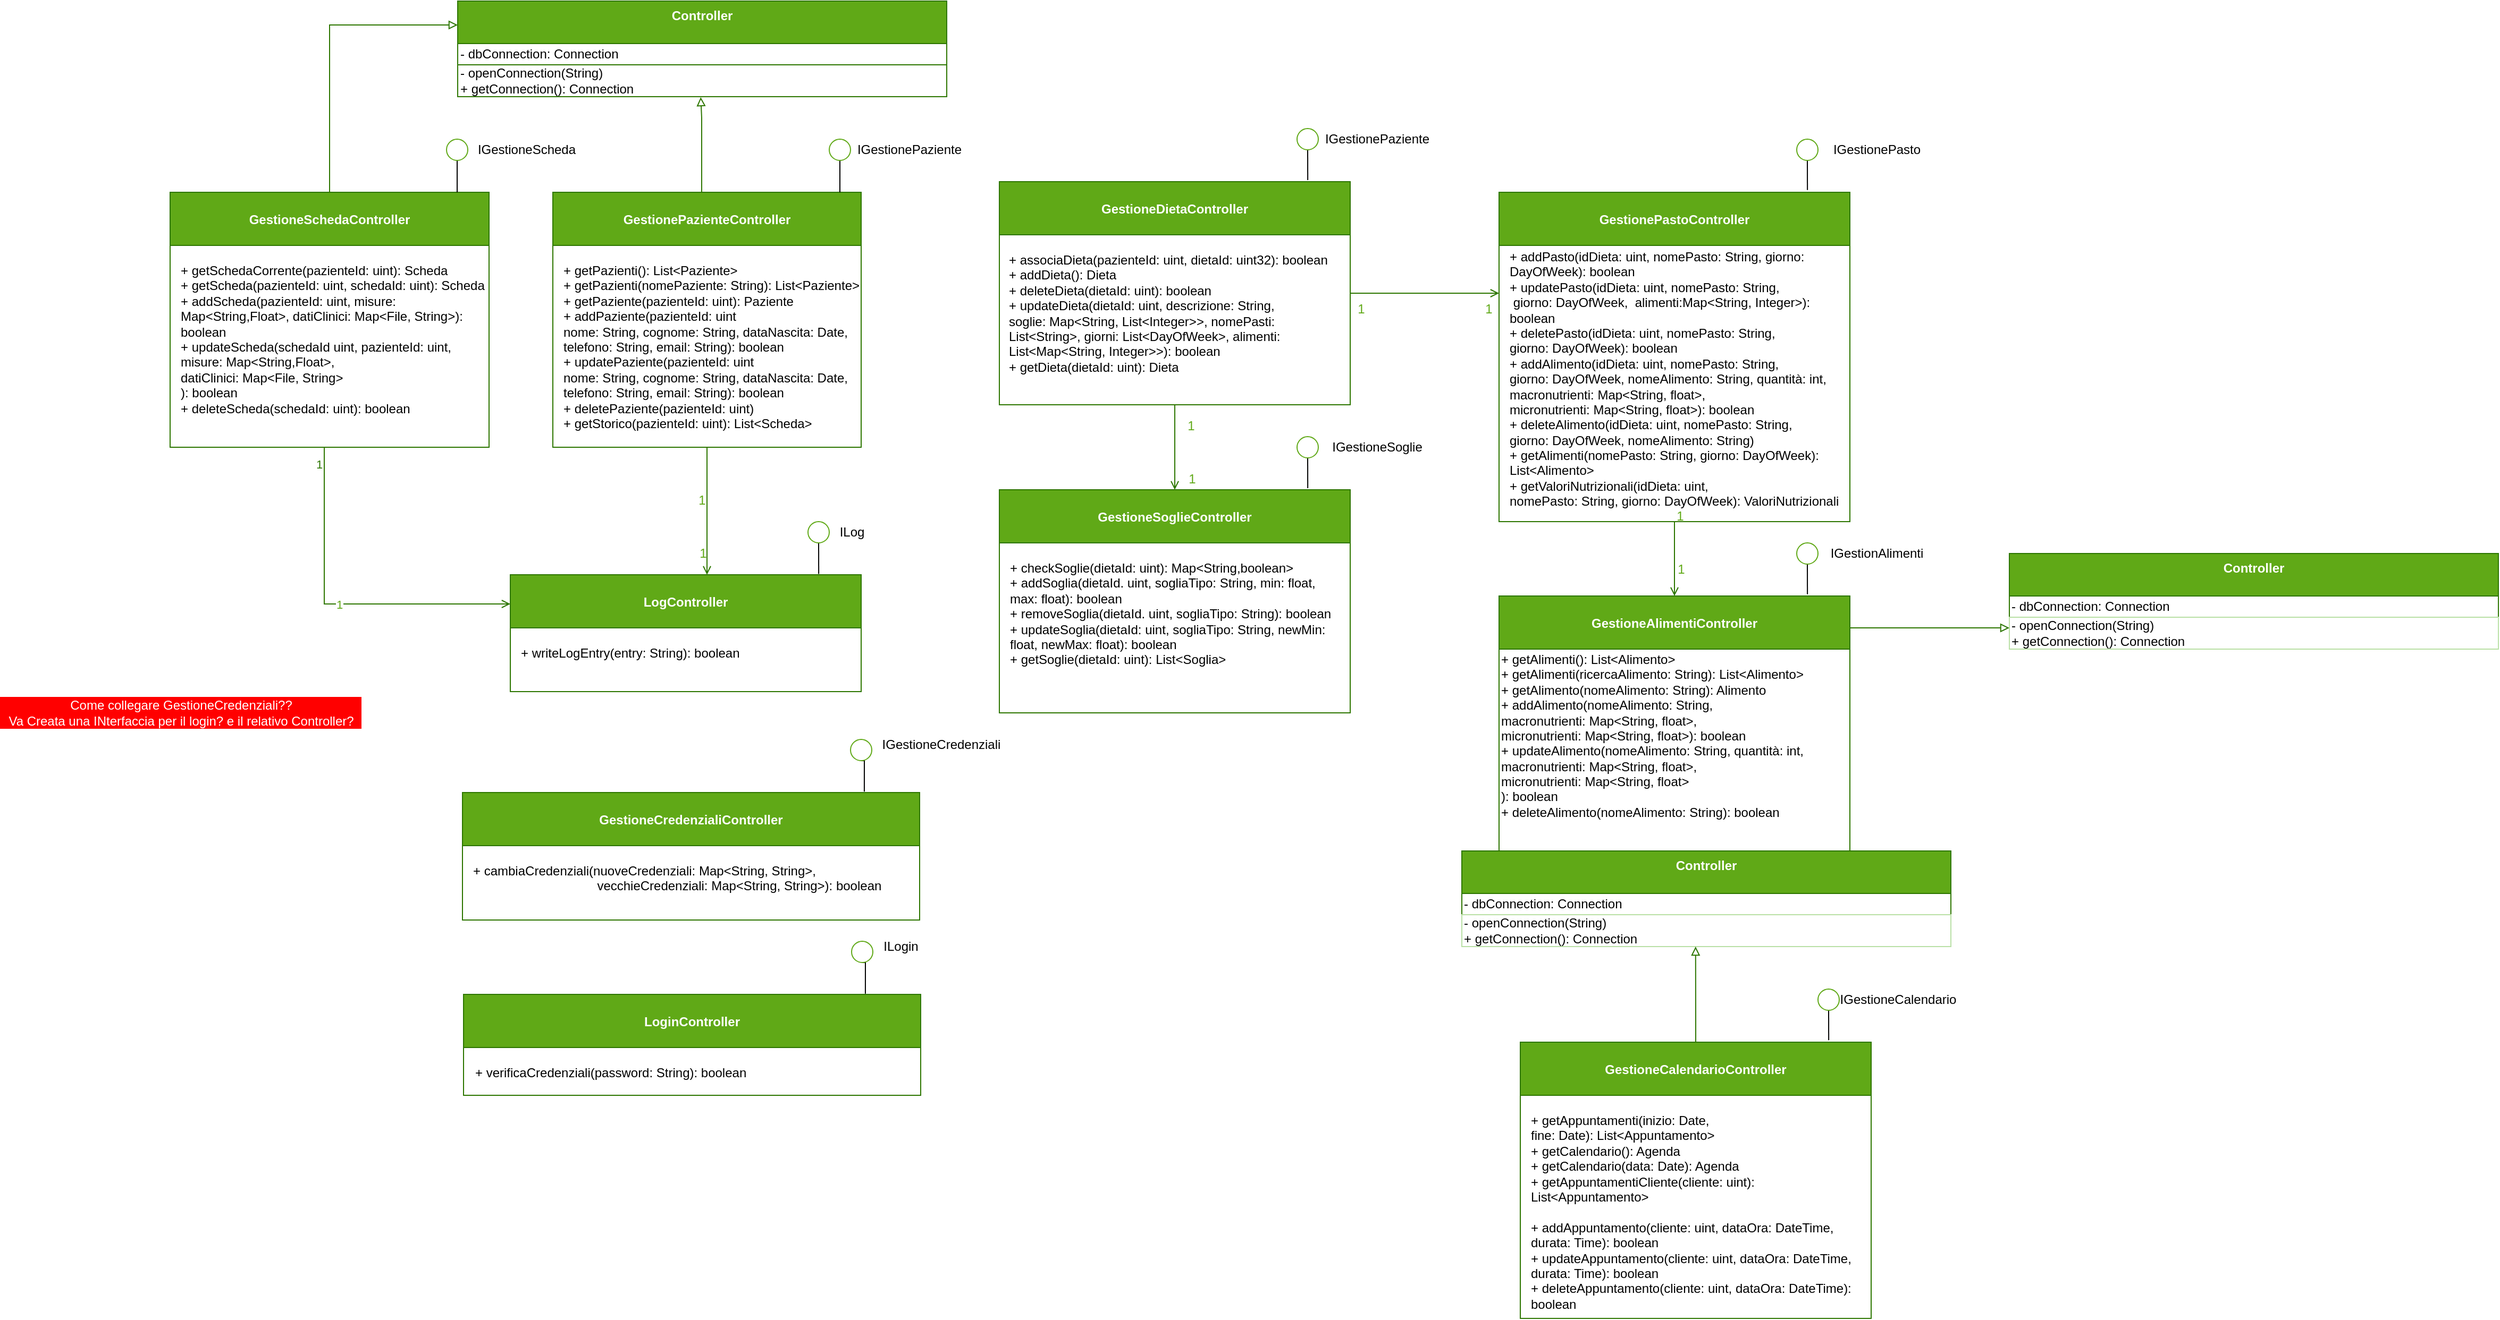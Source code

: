 <mxfile version="18.0.6" type="device"><diagram id="CF-CN9mxn05kVz-OpUtG" name="Page-1"><mxGraphModel dx="1038" dy="641" grid="1" gridSize="10" guides="1" tooltips="1" connect="1" arrows="1" fold="1" page="1" pageScale="1" pageWidth="827" pageHeight="1169" math="0" shadow="0"><root><mxCell id="0"/><mxCell id="1" parent="0"/><mxCell id="FOJrytY2DfbkEqAt99OM-229" value="Controller" style="swimlane;fontStyle=1;align=center;verticalAlign=top;childLayout=stackLayout;horizontal=1;startSize=40;horizontalStack=0;resizeParent=1;resizeParentMax=0;resizeLast=0;collapsible=1;marginBottom=0;fillColor=#60a917;strokeColor=#2D7600;fontColor=#ffffff;" parent="1" vertex="1"><mxGeometry x="720.5" y="340" width="460" height="90" as="geometry"/></mxCell><mxCell id="FOJrytY2DfbkEqAt99OM-230" value="- dbConnection: Connection" style="text;html=1;align=left;verticalAlign=middle;resizable=0;points=[];autosize=1;strokeColor=none;fillColor=none;" parent="FOJrytY2DfbkEqAt99OM-229" vertex="1"><mxGeometry y="40" width="460" height="20" as="geometry"/></mxCell><mxCell id="FOJrytY2DfbkEqAt99OM-231" value="- openConnection(String)&lt;br&gt;+ getConnection(): Connection" style="text;html=1;align=left;verticalAlign=middle;resizable=0;points=[];autosize=1;strokeColor=#2D7600;fillColor=none;" parent="FOJrytY2DfbkEqAt99OM-229" vertex="1"><mxGeometry y="60" width="460" height="30" as="geometry"/></mxCell><mxCell id="FOJrytY2DfbkEqAt99OM-232" value="" style="group" parent="1" vertex="1" connectable="0"><mxGeometry x="1230" y="460" width="410" height="260" as="geometry"/></mxCell><mxCell id="FOJrytY2DfbkEqAt99OM-233" value="GestioneDietaController" style="swimlane;startSize=50;fillColor=#60a917;strokeColor=#2D7600;fontColor=#ffffff;" parent="FOJrytY2DfbkEqAt99OM-232" vertex="1"><mxGeometry y="50" width="330" height="210" as="geometry"/></mxCell><mxCell id="FOJrytY2DfbkEqAt99OM-234" value="+ associaDieta(pazienteId: uint, dietaId: uint32): boolean&lt;br&gt;+ addDieta(): Dieta&lt;br&gt;+ deleteDieta(dietaId: uint): boolean&lt;br&gt;&lt;div&gt;+ updateDieta(dietaId: uint, descrizione: String,&amp;nbsp;&lt;/div&gt;&lt;div&gt;soglie: Map&amp;lt;String, List&amp;lt;Integer&amp;gt;&amp;gt;, nomePasti: List&amp;lt;String&amp;gt;, giorni: List&amp;lt;DayOfWeek&amp;gt;, alimenti: List&amp;lt;Map&amp;lt;String, Integer&amp;gt;&amp;gt;): boolean&lt;/div&gt;&lt;div&gt;+ getDieta(dietaId: uint): Dieta&lt;br&gt;&lt;/div&gt;" style="text;whiteSpace=wrap;html=1;" parent="FOJrytY2DfbkEqAt99OM-233" vertex="1"><mxGeometry x="7" y="60" width="312" height="30" as="geometry"/></mxCell><mxCell id="FOJrytY2DfbkEqAt99OM-235" style="edgeStyle=orthogonalEdgeStyle;rounded=0;orthogonalLoop=1;jettySize=auto;html=1;exitX=0.5;exitY=1;exitDx=0;exitDy=0;entryX=0.879;entryY=-0.007;entryDx=0;entryDy=0;entryPerimeter=0;endArrow=none;endFill=0;" parent="FOJrytY2DfbkEqAt99OM-232" source="FOJrytY2DfbkEqAt99OM-236" target="FOJrytY2DfbkEqAt99OM-233" edge="1"><mxGeometry relative="1" as="geometry"/></mxCell><mxCell id="FOJrytY2DfbkEqAt99OM-236" value="" style="ellipse;whiteSpace=wrap;html=1;aspect=fixed;strokeColor=#60A917;" parent="FOJrytY2DfbkEqAt99OM-232" vertex="1"><mxGeometry x="280" width="20" height="20" as="geometry"/></mxCell><mxCell id="FOJrytY2DfbkEqAt99OM-237" value="IGestionePaziente" style="text;html=1;align=center;verticalAlign=middle;resizable=0;points=[];autosize=1;strokeColor=none;fillColor=none;" parent="FOJrytY2DfbkEqAt99OM-232" vertex="1"><mxGeometry x="300" width="110" height="20" as="geometry"/></mxCell><mxCell id="FOJrytY2DfbkEqAt99OM-238" value="" style="group" parent="1" vertex="1" connectable="0"><mxGeometry x="810" y="470" width="390" height="320" as="geometry"/></mxCell><mxCell id="FOJrytY2DfbkEqAt99OM-239" value="GestionePazienteController" style="swimlane;startSize=50;fillColor=#60a917;strokeColor=#2D7600;fontColor=#ffffff;" parent="FOJrytY2DfbkEqAt99OM-238" vertex="1"><mxGeometry y="50" width="290" height="240" as="geometry"/></mxCell><mxCell id="FOJrytY2DfbkEqAt99OM-240" value="&lt;div&gt;+ getPazienti(): List&amp;lt;Paziente&amp;gt;&lt;/div&gt;&lt;div&gt;+ getPazienti(nomePaziente: String): List&amp;lt;Paziente&amp;gt;&lt;/div&gt;&lt;div&gt;+ getPaziente(pazienteId: uint): Paziente&lt;/div&gt;&lt;div&gt;+ addPaziente(pazienteId: uint&lt;/div&gt;nome: String, cognome: String, dataNascita: Date, telefono: String, email: String&lt;span style=&quot;background-color: initial;&quot;&gt;): boolean&lt;/span&gt;&lt;br&gt;&lt;div&gt;+ updatePaziente(&lt;span style=&quot;background-color: initial;&quot;&gt;pazienteId: uint&lt;/span&gt;&lt;br&gt;nome: String, cognome: String, dataNascita: Date, telefono: String, email: String): boolean&lt;/div&gt;&lt;div&gt;+ deletePaziente(pazienteId: uint)&lt;/div&gt;&lt;div&gt;+ getStorico(pazienteId: uint): List&amp;lt;Scheda&amp;gt;&lt;/div&gt;" style="text;whiteSpace=wrap;html=1;" parent="FOJrytY2DfbkEqAt99OM-239" vertex="1"><mxGeometry x="8" y="60" width="290" height="30" as="geometry"/></mxCell><mxCell id="FOJrytY2DfbkEqAt99OM-241" style="edgeStyle=orthogonalEdgeStyle;rounded=0;orthogonalLoop=1;jettySize=auto;html=1;exitX=0.5;exitY=1;exitDx=0;exitDy=0;endArrow=none;endFill=0;" parent="FOJrytY2DfbkEqAt99OM-238" source="FOJrytY2DfbkEqAt99OM-242" edge="1"><mxGeometry relative="1" as="geometry"><mxPoint x="270" y="50" as="targetPoint"/></mxGeometry></mxCell><mxCell id="FOJrytY2DfbkEqAt99OM-242" value="" style="ellipse;whiteSpace=wrap;html=1;aspect=fixed;strokeColor=#60A917;" parent="FOJrytY2DfbkEqAt99OM-238" vertex="1"><mxGeometry x="260" width="20" height="20" as="geometry"/></mxCell><mxCell id="FOJrytY2DfbkEqAt99OM-243" value="IGestionePaziente" style="text;html=1;align=center;verticalAlign=middle;resizable=0;points=[];autosize=1;strokeColor=none;fillColor=none;" parent="FOJrytY2DfbkEqAt99OM-238" vertex="1"><mxGeometry x="280" width="110" height="20" as="geometry"/></mxCell><mxCell id="FOJrytY2DfbkEqAt99OM-244" value="" style="group" parent="1" vertex="1" connectable="0"><mxGeometry x="1230" y="750" width="410" height="260" as="geometry"/></mxCell><mxCell id="FOJrytY2DfbkEqAt99OM-245" value="GestioneSoglieController" style="swimlane;startSize=50;fillColor=#60a917;strokeColor=#2D7600;fontColor=#ffffff;" parent="FOJrytY2DfbkEqAt99OM-244" vertex="1"><mxGeometry y="50" width="330" height="210" as="geometry"/></mxCell><mxCell id="FOJrytY2DfbkEqAt99OM-246" value="+ checkSoglie(dietaId: uint): Map&amp;lt;String,boolean&amp;gt;&lt;br&gt;&lt;div&gt;+ addSoglia(dietaId. uint, sogliaTipo: String, min: float, max: float): boolean&lt;/div&gt;&lt;div&gt;+ removeSoglia(dietaId. uint, sogliaTipo: String): boolean&lt;/div&gt;&lt;div&gt;+ updateSoglia(dietaId: uint, sogliaTipo: String, newMin: float, newMax: float): boolean&lt;br&gt;+ getSoglie(dietaId: uint): List&amp;lt;Soglia&amp;gt;&lt;/div&gt;" style="text;whiteSpace=wrap;html=1;" parent="FOJrytY2DfbkEqAt99OM-245" vertex="1"><mxGeometry x="8" y="60" width="312" height="30" as="geometry"/></mxCell><mxCell id="FOJrytY2DfbkEqAt99OM-247" style="edgeStyle=orthogonalEdgeStyle;rounded=0;orthogonalLoop=1;jettySize=auto;html=1;exitX=0.5;exitY=1;exitDx=0;exitDy=0;entryX=0.879;entryY=-0.007;entryDx=0;entryDy=0;entryPerimeter=0;endArrow=none;endFill=0;" parent="FOJrytY2DfbkEqAt99OM-244" source="FOJrytY2DfbkEqAt99OM-248" target="FOJrytY2DfbkEqAt99OM-245" edge="1"><mxGeometry relative="1" as="geometry"/></mxCell><mxCell id="FOJrytY2DfbkEqAt99OM-248" value="" style="ellipse;whiteSpace=wrap;html=1;aspect=fixed;strokeColor=#60A917;" parent="FOJrytY2DfbkEqAt99OM-244" vertex="1"><mxGeometry x="280" width="20" height="20" as="geometry"/></mxCell><mxCell id="FOJrytY2DfbkEqAt99OM-249" value="IGestioneSoglie" style="text;html=1;align=center;verticalAlign=middle;resizable=0;points=[];autosize=1;strokeColor=none;fillColor=none;" parent="FOJrytY2DfbkEqAt99OM-244" vertex="1"><mxGeometry x="305" width="100" height="20" as="geometry"/></mxCell><mxCell id="FOJrytY2DfbkEqAt99OM-250" value="" style="group" parent="1" vertex="1" connectable="0"><mxGeometry x="1700" y="470" width="480" height="360" as="geometry"/></mxCell><mxCell id="FOJrytY2DfbkEqAt99OM-251" value="GestionePastoController" style="swimlane;startSize=50;fillColor=#60a917;strokeColor=#2D7600;fontColor=#ffffff;" parent="FOJrytY2DfbkEqAt99OM-250" vertex="1"><mxGeometry y="50" width="330" height="310" as="geometry"/></mxCell><mxCell id="FOJrytY2DfbkEqAt99OM-252" value="&lt;div&gt;&lt;span style=&quot;&quot;&gt;+ addPasto(idDieta: uint, nomePasto: String, giorno: DayOfWeek): boolean&lt;/span&gt;&lt;/div&gt;&lt;div&gt;&lt;span style=&quot;&quot;&gt;+ updatePasto(idDieta: uint, nomePasto: String,&lt;/span&gt;&lt;/div&gt;&lt;div&gt;&lt;span style=&quot;&quot;&gt;&amp;nbsp;giorno: DayOfWeek,&amp;nbsp; alimenti:Map&amp;lt;String, Integer&amp;gt;): boolean&lt;br&gt;&lt;/span&gt;&lt;/div&gt;&lt;span style=&quot;&quot;&gt;+ deletePasto(idDieta: uint, nomePasto: String, &lt;br&gt;giorno: DayOfWeek): boolean&lt;/span&gt;&lt;br style=&quot;padding: 0px; margin: 0px;&quot;&gt;&lt;span style=&quot;&quot;&gt;+ addAlimento(idDieta: uint, nomePasto: String, &lt;br&gt;giorno: DayOfWeek,&amp;nbsp;&lt;/span&gt;&lt;span style=&quot;&quot;&gt;nomeAlimento: String, quantità: int,&lt;br&gt;&lt;/span&gt;&lt;span style=&quot;&quot;&gt;macronutrienti: Map&amp;lt;String, float&amp;gt;,&lt;/span&gt;&lt;br style=&quot;&quot;&gt;&lt;span style=&quot;&quot;&gt;micronutrienti: Map&amp;lt;String, float&amp;gt;&lt;/span&gt;&lt;span style=&quot;&quot;&gt;): boolean&lt;/span&gt;&lt;br style=&quot;padding: 0px; margin: 0px;&quot;&gt;&lt;span style=&quot;&quot;&gt;+ deleteAlimento(idDieta: uint, nomePasto: String,&lt;br&gt;&lt;/span&gt;giorno: DayOfWeek,&amp;nbsp;&lt;span style=&quot;&quot;&gt;nomeAlimento: String)&lt;br&gt;+ getAlimenti(nomePasto: String, giorno: DayOfWeek): List&amp;lt;Alimento&amp;gt;&lt;/span&gt;&lt;br style=&quot;padding: 0px; margin: 0px;&quot;&gt;&lt;span style=&quot;&quot;&gt;+ getValoriNutrizionali(idDieta: uint,&lt;/span&gt;&lt;br style=&quot;padding: 0px; margin: 0px;&quot;&gt;&lt;span style=&quot;&quot;&gt;nomePasto: String, giorno: DayOfWeek): ValoriNutrizionali&lt;/span&gt;" style="text;whiteSpace=wrap;html=1;" parent="FOJrytY2DfbkEqAt99OM-251" vertex="1"><mxGeometry x="8" y="47" width="312" height="30" as="geometry"/></mxCell><mxCell id="FOJrytY2DfbkEqAt99OM-253" style="edgeStyle=orthogonalEdgeStyle;rounded=0;orthogonalLoop=1;jettySize=auto;html=1;exitX=0.5;exitY=1;exitDx=0;exitDy=0;entryX=0.879;entryY=-0.007;entryDx=0;entryDy=0;entryPerimeter=0;endArrow=none;endFill=0;" parent="FOJrytY2DfbkEqAt99OM-250" source="FOJrytY2DfbkEqAt99OM-254" target="FOJrytY2DfbkEqAt99OM-251" edge="1"><mxGeometry relative="1" as="geometry"/></mxCell><mxCell id="FOJrytY2DfbkEqAt99OM-254" value="" style="ellipse;whiteSpace=wrap;html=1;aspect=fixed;strokeColor=#60A917;" parent="FOJrytY2DfbkEqAt99OM-250" vertex="1"><mxGeometry x="280" width="20" height="20" as="geometry"/></mxCell><mxCell id="FOJrytY2DfbkEqAt99OM-255" value="IGestionePasto" style="text;html=1;align=center;verticalAlign=middle;resizable=0;points=[];autosize=1;strokeColor=none;fillColor=none;" parent="FOJrytY2DfbkEqAt99OM-250" vertex="1"><mxGeometry x="305" width="100" height="20" as="geometry"/></mxCell><mxCell id="FOJrytY2DfbkEqAt99OM-256" value="" style="group" parent="1" vertex="1" connectable="0"><mxGeometry x="1700" y="850" width="410" height="291" as="geometry"/></mxCell><mxCell id="FOJrytY2DfbkEqAt99OM-257" value="GestioneAlimentiController" style="swimlane;startSize=50;fillColor=#60a917;strokeColor=#2D7600;fontColor=#ffffff;" parent="FOJrytY2DfbkEqAt99OM-256" vertex="1"><mxGeometry y="50" width="330" height="241" as="geometry"/></mxCell><mxCell id="FOJrytY2DfbkEqAt99OM-258" value="+ getAlimenti(): List&amp;lt;Alimento&amp;gt;&lt;br style=&quot;padding: 0px; margin: 0px;&quot;&gt;+ getAlimenti(ricercaAlimento: String): List&amp;lt;Alimento&amp;gt;&lt;br style=&quot;padding: 0px; margin: 0px;&quot;&gt;+ getAlimento(nomeAlimento: String): Alimento&lt;br style=&quot;padding: 0px; margin: 0px;&quot;&gt;+ addAlimento(nomeAlimento: String,&lt;br&gt;macronutrienti: Map&amp;lt;String, float&amp;gt;, &lt;br&gt;micronutrienti: Map&amp;lt;String, float&amp;gt;): boolean&lt;br style=&quot;padding: 0px; margin: 0px;&quot;&gt;+ updateAlimento(nomeAlimento: String, quantità: int,&lt;br&gt;macronutrienti: Map&amp;lt;String, float&amp;gt;,&lt;br&gt;micronutrienti: Map&amp;lt;String, float&amp;gt;&lt;br&gt;): boolean&lt;br style=&quot;padding: 0px; margin: 0px;&quot;&gt;+ deleteAlimento(nomeAlimento: String): boolean&lt;div style=&quot;padding: 0px; margin: 0px;&quot;&gt;&lt;br style=&quot;padding: 0px; margin: 0px;&quot;&gt;&lt;/div&gt;&lt;div style=&quot;padding: 0px; margin: 0px;&quot;&gt;&lt;br style=&quot;padding: 0px; margin: 0px;&quot;&gt;&lt;/div&gt;" style="text;html=1;align=left;verticalAlign=middle;resizable=0;points=[];autosize=1;strokeColor=none;fillColor=none;" parent="FOJrytY2DfbkEqAt99OM-257" vertex="1"><mxGeometry y="51" width="300" height="190" as="geometry"/></mxCell><mxCell id="FOJrytY2DfbkEqAt99OM-259" style="edgeStyle=orthogonalEdgeStyle;rounded=0;orthogonalLoop=1;jettySize=auto;html=1;exitX=0.5;exitY=1;exitDx=0;exitDy=0;entryX=0.879;entryY=-0.007;entryDx=0;entryDy=0;entryPerimeter=0;endArrow=none;endFill=0;" parent="FOJrytY2DfbkEqAt99OM-256" source="FOJrytY2DfbkEqAt99OM-260" target="FOJrytY2DfbkEqAt99OM-257" edge="1"><mxGeometry relative="1" as="geometry"/></mxCell><mxCell id="FOJrytY2DfbkEqAt99OM-260" value="" style="ellipse;whiteSpace=wrap;html=1;aspect=fixed;strokeColor=#60A917;" parent="FOJrytY2DfbkEqAt99OM-256" vertex="1"><mxGeometry x="280" width="20" height="20" as="geometry"/></mxCell><mxCell id="FOJrytY2DfbkEqAt99OM-261" value="IGestionAlimenti" style="text;html=1;align=center;verticalAlign=middle;resizable=0;points=[];autosize=1;strokeColor=none;fillColor=none;" parent="FOJrytY2DfbkEqAt99OM-256" vertex="1"><mxGeometry x="305" width="100" height="20" as="geometry"/></mxCell><mxCell id="FOJrytY2DfbkEqAt99OM-262" value="" style="group" parent="FOJrytY2DfbkEqAt99OM-256" vertex="1" connectable="0"><mxGeometry x="160" y="-35" width="21" height="70" as="geometry"/></mxCell><mxCell id="FOJrytY2DfbkEqAt99OM-263" style="edgeStyle=orthogonalEdgeStyle;rounded=0;orthogonalLoop=1;jettySize=auto;html=1;exitX=0.5;exitY=1;exitDx=0;exitDy=0;entryX=0.5;entryY=0;entryDx=0;entryDy=0;endArrow=open;endFill=0;fillColor=#60a917;strokeColor=#2D7600;" parent="FOJrytY2DfbkEqAt99OM-262" source="FOJrytY2DfbkEqAt99OM-233" target="FOJrytY2DfbkEqAt99OM-245" edge="1"><mxGeometry relative="1" as="geometry"/></mxCell><mxCell id="FOJrytY2DfbkEqAt99OM-264" value="&lt;font color=&quot;#60a917&quot;&gt;1&lt;/font&gt;" style="text;html=1;align=center;verticalAlign=middle;resizable=0;points=[];autosize=1;" parent="FOJrytY2DfbkEqAt99OM-262" vertex="1"><mxGeometry width="20" height="20" as="geometry"/></mxCell><mxCell id="FOJrytY2DfbkEqAt99OM-265" value="&lt;font color=&quot;#60a917&quot;&gt;1&lt;/font&gt;" style="text;html=1;align=center;verticalAlign=middle;resizable=0;points=[];autosize=1;" parent="FOJrytY2DfbkEqAt99OM-262" vertex="1"><mxGeometry x="1" y="50" width="20" height="20" as="geometry"/></mxCell><mxCell id="FOJrytY2DfbkEqAt99OM-266" value="" style="group" parent="1" vertex="1" connectable="0"><mxGeometry x="770" y="830" width="410" height="260" as="geometry"/></mxCell><mxCell id="FOJrytY2DfbkEqAt99OM-267" value="LogController" style="swimlane;startSize=50;fillColor=#60a917;strokeColor=#2D7600;fontColor=#ffffff;" parent="FOJrytY2DfbkEqAt99OM-266" vertex="1"><mxGeometry y="50" width="330" height="110" as="geometry"/></mxCell><mxCell id="FOJrytY2DfbkEqAt99OM-268" value="&lt;div&gt;+ writeLogEntry(entry: String): boolean&lt;br&gt;&lt;/div&gt;&lt;div&gt;&lt;br&gt;&lt;/div&gt;&lt;div&gt;&lt;br&gt;&lt;/div&gt;" style="text;whiteSpace=wrap;html=1;" parent="FOJrytY2DfbkEqAt99OM-267" vertex="1"><mxGeometry x="8" y="60" width="312" height="30" as="geometry"/></mxCell><mxCell id="FOJrytY2DfbkEqAt99OM-269" style="edgeStyle=orthogonalEdgeStyle;rounded=0;orthogonalLoop=1;jettySize=auto;html=1;exitX=0.5;exitY=1;exitDx=0;exitDy=0;entryX=0.879;entryY=-0.007;entryDx=0;entryDy=0;entryPerimeter=0;endArrow=none;endFill=0;" parent="FOJrytY2DfbkEqAt99OM-266" source="FOJrytY2DfbkEqAt99OM-270" target="FOJrytY2DfbkEqAt99OM-267" edge="1"><mxGeometry relative="1" as="geometry"/></mxCell><mxCell id="FOJrytY2DfbkEqAt99OM-270" value="" style="ellipse;whiteSpace=wrap;html=1;aspect=fixed;strokeColor=#60A917;" parent="FOJrytY2DfbkEqAt99OM-266" vertex="1"><mxGeometry x="280" width="20" height="20" as="geometry"/></mxCell><mxCell id="FOJrytY2DfbkEqAt99OM-271" value="ILog" style="text;html=1;align=center;verticalAlign=middle;resizable=0;points=[];autosize=1;strokeColor=none;fillColor=none;" parent="FOJrytY2DfbkEqAt99OM-266" vertex="1"><mxGeometry x="301" width="40" height="20" as="geometry"/></mxCell><mxCell id="FOJrytY2DfbkEqAt99OM-285" value="" style="group" parent="FOJrytY2DfbkEqAt99OM-266" vertex="1" connectable="0"><mxGeometry x="170" y="-30" width="21" height="70" as="geometry"/></mxCell><mxCell id="FOJrytY2DfbkEqAt99OM-286" style="edgeStyle=orthogonalEdgeStyle;rounded=0;orthogonalLoop=1;jettySize=auto;html=1;exitX=0.5;exitY=1;exitDx=0;exitDy=0;entryX=0.5;entryY=0;entryDx=0;entryDy=0;endArrow=open;endFill=0;fillColor=#60a917;strokeColor=#2D7600;" parent="FOJrytY2DfbkEqAt99OM-285" edge="1"><mxGeometry relative="1" as="geometry"/></mxCell><mxCell id="FOJrytY2DfbkEqAt99OM-287" value="&lt;font color=&quot;#60a917&quot;&gt;1&lt;/font&gt;" style="text;html=1;align=center;verticalAlign=middle;resizable=0;points=[];autosize=1;" parent="FOJrytY2DfbkEqAt99OM-285" vertex="1"><mxGeometry width="20" height="20" as="geometry"/></mxCell><mxCell id="FOJrytY2DfbkEqAt99OM-288" value="&lt;font color=&quot;#60a917&quot;&gt;1&lt;/font&gt;" style="text;html=1;align=center;verticalAlign=middle;resizable=0;points=[];autosize=1;" parent="FOJrytY2DfbkEqAt99OM-285" vertex="1"><mxGeometry x="1" y="50" width="20" height="20" as="geometry"/></mxCell><mxCell id="FOJrytY2DfbkEqAt99OM-272" value="" style="group" parent="1" vertex="1" connectable="0"><mxGeometry x="810" y="1030" width="430" height="260" as="geometry"/></mxCell><mxCell id="FOJrytY2DfbkEqAt99OM-273" value="GestioneCredenzialiController" style="swimlane;startSize=50;fillColor=#60a917;strokeColor=#2D7600;fontColor=#ffffff;" parent="FOJrytY2DfbkEqAt99OM-272" vertex="1"><mxGeometry x="-85" y="55" width="430" height="120" as="geometry"/></mxCell><mxCell id="FOJrytY2DfbkEqAt99OM-274" value="&lt;span style=&quot;&quot;&gt;+ cambiaCredenziali(nuoveCredenziali: Map&amp;lt;String, String&amp;gt;,&lt;/span&gt;&lt;br style=&quot;padding: 0px; margin: 0px;&quot;&gt;&lt;span style=&quot;&quot;&gt;&amp;nbsp;&amp;nbsp;&amp;nbsp;&amp;nbsp;&amp;nbsp;&amp;nbsp;&amp;nbsp;&amp;nbsp;&amp;nbsp;&amp;nbsp;&amp;nbsp;&amp;nbsp;&amp;nbsp;&amp;nbsp;&amp;nbsp;&amp;nbsp;&amp;nbsp;&amp;nbsp;&amp;nbsp;&amp;nbsp;&amp;nbsp;&amp;nbsp;&amp;nbsp;&amp;nbsp;&amp;nbsp;&amp;nbsp;&amp;nbsp;&amp;nbsp;&amp;nbsp;&amp;nbsp;&amp;nbsp;&amp;nbsp;&amp;nbsp;&amp;nbsp;&amp;nbsp;vecchieCredenziali: Map&amp;lt;String, String&amp;gt;): boolean&lt;/span&gt;" style="text;whiteSpace=wrap;html=1;" parent="FOJrytY2DfbkEqAt99OM-273" vertex="1"><mxGeometry x="8" y="60" width="422" height="110" as="geometry"/></mxCell><mxCell id="FOJrytY2DfbkEqAt99OM-275" style="edgeStyle=orthogonalEdgeStyle;rounded=0;orthogonalLoop=1;jettySize=auto;html=1;exitX=0.5;exitY=1;exitDx=0;exitDy=0;entryX=0.879;entryY=-0.007;entryDx=0;entryDy=0;entryPerimeter=0;endArrow=none;endFill=0;" parent="FOJrytY2DfbkEqAt99OM-272" source="FOJrytY2DfbkEqAt99OM-276" target="FOJrytY2DfbkEqAt99OM-273" edge="1"><mxGeometry relative="1" as="geometry"><Array as="points"><mxPoint x="293" y="25"/></Array></mxGeometry></mxCell><mxCell id="FOJrytY2DfbkEqAt99OM-276" value="" style="ellipse;whiteSpace=wrap;html=1;aspect=fixed;strokeColor=#60A917;" parent="FOJrytY2DfbkEqAt99OM-272" vertex="1"><mxGeometry x="280" y="5" width="20" height="20" as="geometry"/></mxCell><mxCell id="FOJrytY2DfbkEqAt99OM-277" value="IGestioneCredenziali" style="text;html=1;align=center;verticalAlign=middle;resizable=0;points=[];autosize=1;strokeColor=none;fillColor=none;" parent="FOJrytY2DfbkEqAt99OM-272" vertex="1"><mxGeometry x="300" width="130" height="20" as="geometry"/></mxCell><mxCell id="FOJrytY2DfbkEqAt99OM-278" value="" style="group" parent="1" vertex="1" connectable="0"><mxGeometry x="1720" y="1270" width="420" height="310" as="geometry"/></mxCell><mxCell id="FOJrytY2DfbkEqAt99OM-279" value="GestioneCalendarioController" style="swimlane;startSize=50;fillColor=#60a917;strokeColor=#2D7600;fontColor=#ffffff;" parent="FOJrytY2DfbkEqAt99OM-278" vertex="1"><mxGeometry y="50" width="330" height="260" as="geometry"/></mxCell><mxCell id="FOJrytY2DfbkEqAt99OM-280" value="&lt;span style=&quot;&quot;&gt;+ getAppuntamenti(inizio: Date,&lt;/span&gt;&lt;br style=&quot;padding: 0px; margin: 0px;&quot;&gt;&lt;div&gt;&lt;span style=&quot;&quot;&gt;fine: Date): List&amp;lt;Appuntamento&amp;gt;&lt;/span&gt;&lt;/div&gt;&lt;div&gt;&lt;span style=&quot;&quot;&gt;+ getCalendario(): Agenda&lt;/span&gt;&lt;br style=&quot;padding: 0px; margin: 0px;&quot;&gt;&lt;/div&gt;&lt;span style=&quot;&quot;&gt;&lt;/span&gt;&lt;span style=&quot;&quot;&gt;+ getCalendario(data: Date): Agenda&lt;/span&gt;&lt;br style=&quot;padding: 0px; margin: 0px;&quot;&gt;&lt;span style=&quot;&quot;&gt;+ getAppuntamentiCliente(cliente: uint): List&amp;lt;Appuntamento&amp;gt;&lt;/span&gt;&lt;br style=&quot;padding: 0px; margin: 0px;&quot;&gt;&lt;br style=&quot;padding: 0px; margin: 0px;&quot;&gt;&lt;span style=&quot;&quot;&gt;+ addAppuntamento(cliente: uint, dataOra: DateTime, durata: Time): boolean&lt;/span&gt;&lt;br style=&quot;padding: 0px; margin: 0px;&quot;&gt;&lt;span style=&quot;&quot;&gt;+ updateAppuntamento(&lt;/span&gt;cliente: uint, dataOra: DateTime, durata: Time&lt;span style=&quot;&quot;&gt;): boolean&lt;/span&gt;&lt;br style=&quot;padding: 0px; margin: 0px;&quot;&gt;&lt;span style=&quot;&quot;&gt;+ deleteAppuntamento(&lt;/span&gt;cliente: uint, dataOra: DateTime&lt;span style=&quot;&quot;&gt;): boolean&lt;/span&gt;" style="text;whiteSpace=wrap;html=1;" parent="FOJrytY2DfbkEqAt99OM-279" vertex="1"><mxGeometry x="8" y="60" width="312" height="30" as="geometry"/></mxCell><mxCell id="FOJrytY2DfbkEqAt99OM-281" style="edgeStyle=orthogonalEdgeStyle;rounded=0;orthogonalLoop=1;jettySize=auto;html=1;exitX=0.5;exitY=1;exitDx=0;exitDy=0;entryX=0.879;entryY=-0.007;entryDx=0;entryDy=0;entryPerimeter=0;endArrow=none;endFill=0;" parent="FOJrytY2DfbkEqAt99OM-278" source="FOJrytY2DfbkEqAt99OM-282" target="FOJrytY2DfbkEqAt99OM-279" edge="1"><mxGeometry relative="1" as="geometry"/></mxCell><mxCell id="FOJrytY2DfbkEqAt99OM-282" value="" style="ellipse;whiteSpace=wrap;html=1;aspect=fixed;strokeColor=#60A917;" parent="FOJrytY2DfbkEqAt99OM-278" vertex="1"><mxGeometry x="280" width="20" height="20" as="geometry"/></mxCell><mxCell id="FOJrytY2DfbkEqAt99OM-283" value="IGestioneCalendario" style="text;html=1;align=center;verticalAlign=middle;resizable=0;points=[];autosize=1;strokeColor=none;fillColor=none;" parent="FOJrytY2DfbkEqAt99OM-278" vertex="1"><mxGeometry x="290" width="130" height="20" as="geometry"/></mxCell><mxCell id="FOJrytY2DfbkEqAt99OM-284" style="edgeStyle=orthogonalEdgeStyle;rounded=0;orthogonalLoop=1;jettySize=auto;html=1;exitX=0.5;exitY=0;exitDx=0;exitDy=0;fontColor=#60A917;endArrow=block;endFill=0;fillColor=#60a917;strokeColor=#2D7600;entryX=0.497;entryY=1.016;entryDx=0;entryDy=0;entryPerimeter=0;" parent="1" source="FOJrytY2DfbkEqAt99OM-239" target="FOJrytY2DfbkEqAt99OM-231" edge="1"><mxGeometry relative="1" as="geometry"><mxPoint x="945" y="450" as="targetPoint"/><Array as="points"><mxPoint x="950" y="520"/><mxPoint x="950" y="450"/><mxPoint x="949" y="450"/></Array></mxGeometry></mxCell><mxCell id="FOJrytY2DfbkEqAt99OM-289" style="edgeStyle=orthogonalEdgeStyle;rounded=0;orthogonalLoop=1;jettySize=auto;html=1;exitX=0.5;exitY=1;exitDx=0;exitDy=0;fontColor=#60A917;endArrow=open;endFill=0;fillColor=#60a917;strokeColor=#2D7600;" parent="1" source="FOJrytY2DfbkEqAt99OM-239" target="FOJrytY2DfbkEqAt99OM-267" edge="1"><mxGeometry relative="1" as="geometry"><Array as="points"><mxPoint x="955" y="820"/><mxPoint x="955" y="820"/></Array></mxGeometry></mxCell><mxCell id="FOJrytY2DfbkEqAt99OM-290" style="edgeStyle=orthogonalEdgeStyle;rounded=0;orthogonalLoop=1;jettySize=auto;html=1;exitX=1;exitY=0.5;exitDx=0;exitDy=0;fontColor=#60A917;endArrow=open;endFill=0;fillColor=#60a917;strokeColor=#2D7600;" parent="1" source="FOJrytY2DfbkEqAt99OM-233" edge="1"><mxGeometry relative="1" as="geometry"><mxPoint x="1700" y="615" as="targetPoint"/></mxGeometry></mxCell><mxCell id="FOJrytY2DfbkEqAt99OM-291" value="1" style="text;html=1;align=center;verticalAlign=middle;resizable=0;points=[];autosize=1;strokeColor=none;fillColor=none;fontColor=#60A917;" parent="1" vertex="1"><mxGeometry x="1560" y="620" width="20" height="20" as="geometry"/></mxCell><mxCell id="FOJrytY2DfbkEqAt99OM-292" value="1" style="text;html=1;align=center;verticalAlign=middle;resizable=0;points=[];autosize=1;strokeColor=none;fillColor=none;fontColor=#60A917;" parent="1" vertex="1"><mxGeometry x="1680" y="620" width="20" height="20" as="geometry"/></mxCell><mxCell id="FOJrytY2DfbkEqAt99OM-293" style="edgeStyle=orthogonalEdgeStyle;rounded=0;orthogonalLoop=1;jettySize=auto;html=1;exitX=0.5;exitY=1;exitDx=0;exitDy=0;entryX=0.5;entryY=0;entryDx=0;entryDy=0;fontColor=#60A917;endArrow=open;endFill=0;fillColor=#60a917;strokeColor=#2D7600;" parent="1" source="FOJrytY2DfbkEqAt99OM-251" target="FOJrytY2DfbkEqAt99OM-257" edge="1"><mxGeometry relative="1" as="geometry"/></mxCell><mxCell id="FOJrytY2DfbkEqAt99OM-294" value="" style="group" parent="1" vertex="1" connectable="0"><mxGeometry x="1400" y="730" width="21" height="70" as="geometry"/></mxCell><mxCell id="FOJrytY2DfbkEqAt99OM-295" style="edgeStyle=orthogonalEdgeStyle;rounded=0;orthogonalLoop=1;jettySize=auto;html=1;exitX=0.5;exitY=1;exitDx=0;exitDy=0;entryX=0.5;entryY=0;entryDx=0;entryDy=0;endArrow=open;endFill=0;fillColor=#60a917;strokeColor=#2D7600;" parent="FOJrytY2DfbkEqAt99OM-294" edge="1"><mxGeometry relative="1" as="geometry"/></mxCell><mxCell id="FOJrytY2DfbkEqAt99OM-296" value="&lt;font color=&quot;#60a917&quot;&gt;1&lt;/font&gt;" style="text;html=1;align=center;verticalAlign=middle;resizable=0;points=[];autosize=1;" parent="FOJrytY2DfbkEqAt99OM-294" vertex="1"><mxGeometry width="20" height="20" as="geometry"/></mxCell><mxCell id="FOJrytY2DfbkEqAt99OM-297" value="&lt;font color=&quot;#60a917&quot;&gt;1&lt;/font&gt;" style="text;html=1;align=center;verticalAlign=middle;resizable=0;points=[];autosize=1;" parent="FOJrytY2DfbkEqAt99OM-294" vertex="1"><mxGeometry x="1" y="50" width="20" height="20" as="geometry"/></mxCell><mxCell id="FOJrytY2DfbkEqAt99OM-298" value="Controller" style="swimlane;fontStyle=1;align=center;verticalAlign=top;childLayout=stackLayout;horizontal=1;startSize=40;horizontalStack=0;resizeParent=1;resizeParentMax=0;resizeLast=0;collapsible=1;marginBottom=0;fillColor=#60a917;strokeColor=#2D7600;fontColor=#ffffff;" parent="1" vertex="1"><mxGeometry x="2180" y="860" width="460" height="90" as="geometry"/></mxCell><mxCell id="FOJrytY2DfbkEqAt99OM-299" value="- dbConnection: Connection" style="text;html=1;align=left;verticalAlign=middle;resizable=0;points=[];autosize=1;strokeColor=none;fillColor=none;" parent="FOJrytY2DfbkEqAt99OM-298" vertex="1"><mxGeometry y="40" width="460" height="20" as="geometry"/></mxCell><mxCell id="FOJrytY2DfbkEqAt99OM-300" value="- openConnection(String)&lt;br&gt;+ getConnection(): Connection" style="text;html=1;align=left;verticalAlign=middle;resizable=0;points=[];autosize=1;strokeColor=#B9E0A5;fillColor=none;" parent="FOJrytY2DfbkEqAt99OM-298" vertex="1"><mxGeometry y="60" width="460" height="30" as="geometry"/></mxCell><mxCell id="FOJrytY2DfbkEqAt99OM-301" style="edgeStyle=orthogonalEdgeStyle;rounded=0;orthogonalLoop=1;jettySize=auto;html=1;exitX=1;exitY=0.5;exitDx=0;exitDy=0;fontColor=#60A917;endArrow=block;endFill=0;fillColor=#60a917;strokeColor=#2D7600;" parent="1" source="FOJrytY2DfbkEqAt99OM-257" target="FOJrytY2DfbkEqAt99OM-300" edge="1"><mxGeometry relative="1" as="geometry"><Array as="points"><mxPoint x="2150" y="930"/><mxPoint x="2150" y="930"/></Array></mxGeometry></mxCell><mxCell id="FOJrytY2DfbkEqAt99OM-302" value="Controller" style="swimlane;fontStyle=1;align=center;verticalAlign=top;childLayout=stackLayout;horizontal=1;startSize=40;horizontalStack=0;resizeParent=1;resizeParentMax=0;resizeLast=0;collapsible=1;marginBottom=0;fillColor=#60a917;strokeColor=#2D7600;fontColor=#ffffff;" parent="1" vertex="1"><mxGeometry x="1665" y="1140" width="460" height="90" as="geometry"/></mxCell><mxCell id="FOJrytY2DfbkEqAt99OM-303" value="- dbConnection: Connection" style="text;html=1;align=left;verticalAlign=middle;resizable=0;points=[];autosize=1;strokeColor=none;fillColor=none;" parent="FOJrytY2DfbkEqAt99OM-302" vertex="1"><mxGeometry y="40" width="460" height="20" as="geometry"/></mxCell><mxCell id="FOJrytY2DfbkEqAt99OM-304" value="- openConnection(String)&lt;br&gt;+ getConnection(): Connection" style="text;html=1;align=left;verticalAlign=middle;resizable=0;points=[];autosize=1;strokeColor=#B9E0A5;fillColor=none;" parent="FOJrytY2DfbkEqAt99OM-302" vertex="1"><mxGeometry y="60" width="460" height="30" as="geometry"/></mxCell><mxCell id="FOJrytY2DfbkEqAt99OM-305" style="edgeStyle=orthogonalEdgeStyle;rounded=0;orthogonalLoop=1;jettySize=auto;html=1;exitX=0.5;exitY=0;exitDx=0;exitDy=0;fontColor=#60A917;endArrow=block;endFill=0;entryX=0.478;entryY=1;entryDx=0;entryDy=0;entryPerimeter=0;fillColor=#60a917;strokeColor=#2D7600;" parent="1" source="FOJrytY2DfbkEqAt99OM-279" target="FOJrytY2DfbkEqAt99OM-304" edge="1"><mxGeometry relative="1" as="geometry"><mxPoint x="1920" y="1200" as="targetPoint"/><Array as="points"><mxPoint x="1885" y="1300"/></Array></mxGeometry></mxCell><mxCell id="FOJrytY2DfbkEqAt99OM-306" value="&lt;font color=&quot;#ffffff&quot;&gt;Come collegare GestioneCredenziali??&lt;br&gt;Va Creata una INterfaccia per il login? e il relativo Controller?&lt;/font&gt;" style="text;html=1;align=center;verticalAlign=middle;resizable=0;points=[];autosize=1;strokeColor=none;fillColor=#FF0000;fontColor=#60A917;" parent="1" vertex="1"><mxGeometry x="290" y="995" width="340" height="30" as="geometry"/></mxCell><mxCell id="BSxyMhBz-pG3Q_KT8D5_-2" value="" style="group" parent="1" vertex="1" connectable="0"><mxGeometry x="450" y="470" width="395" height="290" as="geometry"/></mxCell><mxCell id="BSxyMhBz-pG3Q_KT8D5_-3" value="GestioneSchedaController" style="swimlane;startSize=50;fillColor=#60a917;strokeColor=#2D7600;fontColor=#ffffff;" parent="BSxyMhBz-pG3Q_KT8D5_-2" vertex="1"><mxGeometry y="50" width="300" height="240" as="geometry"/></mxCell><mxCell id="BSxyMhBz-pG3Q_KT8D5_-4" value="&lt;div&gt;+ getSchedaCorrente(pazienteId: uint): Scheda&lt;/div&gt;&lt;div&gt;+ getScheda(pazienteId: uint, schedaId: uint): Scheda&lt;br&gt;+ addScheda(pazienteId: uint, misure: Map&amp;lt;String,Float&amp;gt;, datiClinici: Map&amp;lt;File, String&amp;gt;): boolean&lt;br&gt;+ updateScheda(schedaId uint, pazienteId: uint,&amp;nbsp;&lt;/div&gt;misure: Map&amp;lt;String,Float&amp;gt;, &lt;br&gt;datiClinici: Map&amp;lt;File, String&amp;gt;&lt;div&gt;&lt;span style=&quot;background-color: initial;&quot;&gt;): boolean&lt;/span&gt;&lt;/div&gt;&lt;div&gt;+ deleteScheda(schedaId: uint): boolean&lt;br&gt;&lt;/div&gt;&lt;div&gt;&lt;br&gt;&lt;/div&gt;" style="text;whiteSpace=wrap;html=1;" parent="BSxyMhBz-pG3Q_KT8D5_-3" vertex="1"><mxGeometry x="8" y="60" width="290" height="30" as="geometry"/></mxCell><mxCell id="BSxyMhBz-pG3Q_KT8D5_-5" style="edgeStyle=orthogonalEdgeStyle;rounded=0;orthogonalLoop=1;jettySize=auto;html=1;exitX=0.5;exitY=1;exitDx=0;exitDy=0;endArrow=none;endFill=0;" parent="BSxyMhBz-pG3Q_KT8D5_-2" source="BSxyMhBz-pG3Q_KT8D5_-6" edge="1"><mxGeometry relative="1" as="geometry"><mxPoint x="270" y="50" as="targetPoint"/></mxGeometry></mxCell><mxCell id="BSxyMhBz-pG3Q_KT8D5_-6" value="" style="ellipse;whiteSpace=wrap;html=1;aspect=fixed;strokeColor=#60A917;" parent="BSxyMhBz-pG3Q_KT8D5_-2" vertex="1"><mxGeometry x="260" width="20" height="20" as="geometry"/></mxCell><mxCell id="BSxyMhBz-pG3Q_KT8D5_-7" value="IGestioneScheda" style="text;html=1;align=center;verticalAlign=middle;resizable=0;points=[];autosize=1;strokeColor=none;fillColor=none;" parent="BSxyMhBz-pG3Q_KT8D5_-2" vertex="1"><mxGeometry x="275" width="120" height="20" as="geometry"/></mxCell><mxCell id="BSxyMhBz-pG3Q_KT8D5_-8" value="1" style="edgeStyle=orthogonalEdgeStyle;rounded=0;orthogonalLoop=1;jettySize=auto;html=1;exitX=0.5;exitY=1;exitDx=0;exitDy=0;fontColor=#60A917;endArrow=open;endFill=0;fillColor=#60a917;strokeColor=#2D7600;entryX=0;entryY=0.25;entryDx=0;entryDy=0;" parent="1" target="FOJrytY2DfbkEqAt99OM-267" edge="1"><mxGeometry relative="1" as="geometry"><Array as="points"><mxPoint x="595" y="907"/></Array><mxPoint x="595" y="760" as="sourcePoint"/><mxPoint x="595" y="880" as="targetPoint"/></mxGeometry></mxCell><mxCell id="BSxyMhBz-pG3Q_KT8D5_-9" value="1" style="edgeLabel;html=1;align=center;verticalAlign=middle;resizable=0;points=[];fontColor=#2D7600;" parent="BSxyMhBz-pG3Q_KT8D5_-8" vertex="1" connectable="0"><mxGeometry x="0.62" y="-1" relative="1" as="geometry"><mxPoint x="-119" y="-133" as="offset"/></mxGeometry></mxCell><mxCell id="BSxyMhBz-pG3Q_KT8D5_-10" style="edgeStyle=orthogonalEdgeStyle;rounded=0;orthogonalLoop=1;jettySize=auto;html=1;exitX=0.5;exitY=0;exitDx=0;exitDy=0;fontColor=#60A917;endArrow=block;endFill=0;fillColor=#60a917;strokeColor=#2D7600;entryX=0;entryY=0.25;entryDx=0;entryDy=0;" parent="1" target="FOJrytY2DfbkEqAt99OM-229" edge="1"><mxGeometry relative="1" as="geometry"><mxPoint x="599.12" y="430.48" as="targetPoint"/><Array as="points"><mxPoint x="600" y="520"/><mxPoint x="600" y="362"/></Array><mxPoint x="605" y="520" as="sourcePoint"/></mxGeometry></mxCell><mxCell id="CGdiSPCuOp43sqbtxyW7-3" value="" style="group" parent="1" vertex="1" connectable="0"><mxGeometry x="811" y="1220" width="430" height="260" as="geometry"/></mxCell><mxCell id="CGdiSPCuOp43sqbtxyW7-4" value="LoginController" style="swimlane;startSize=50;fillColor=#60a917;strokeColor=#2D7600;fontColor=#ffffff;" parent="CGdiSPCuOp43sqbtxyW7-3" vertex="1"><mxGeometry x="-85" y="55" width="430" height="95" as="geometry"/></mxCell><mxCell id="CGdiSPCuOp43sqbtxyW7-5" value="+ verificaCredenziali(password: String): boolean" style="text;whiteSpace=wrap;html=1;" parent="CGdiSPCuOp43sqbtxyW7-4" vertex="1"><mxGeometry x="9" y="60" width="422" height="110" as="geometry"/></mxCell><mxCell id="CGdiSPCuOp43sqbtxyW7-6" style="edgeStyle=orthogonalEdgeStyle;rounded=0;orthogonalLoop=1;jettySize=auto;html=1;exitX=0.5;exitY=1;exitDx=0;exitDy=0;entryX=0.879;entryY=-0.007;entryDx=0;entryDy=0;entryPerimeter=0;endArrow=none;endFill=0;" parent="CGdiSPCuOp43sqbtxyW7-3" source="CGdiSPCuOp43sqbtxyW7-7" target="CGdiSPCuOp43sqbtxyW7-4" edge="1"><mxGeometry relative="1" as="geometry"><Array as="points"><mxPoint x="293" y="25"/></Array></mxGeometry></mxCell><mxCell id="CGdiSPCuOp43sqbtxyW7-7" value="" style="ellipse;whiteSpace=wrap;html=1;aspect=fixed;strokeColor=#60A917;" parent="CGdiSPCuOp43sqbtxyW7-3" vertex="1"><mxGeometry x="280" y="5" width="20" height="20" as="geometry"/></mxCell><mxCell id="CGdiSPCuOp43sqbtxyW7-8" value="ILogin" style="text;html=1;align=center;verticalAlign=middle;resizable=0;points=[];autosize=1;strokeColor=none;fillColor=none;" parent="CGdiSPCuOp43sqbtxyW7-3" vertex="1"><mxGeometry x="301" width="50" height="20" as="geometry"/></mxCell></root></mxGraphModel></diagram></mxfile>
